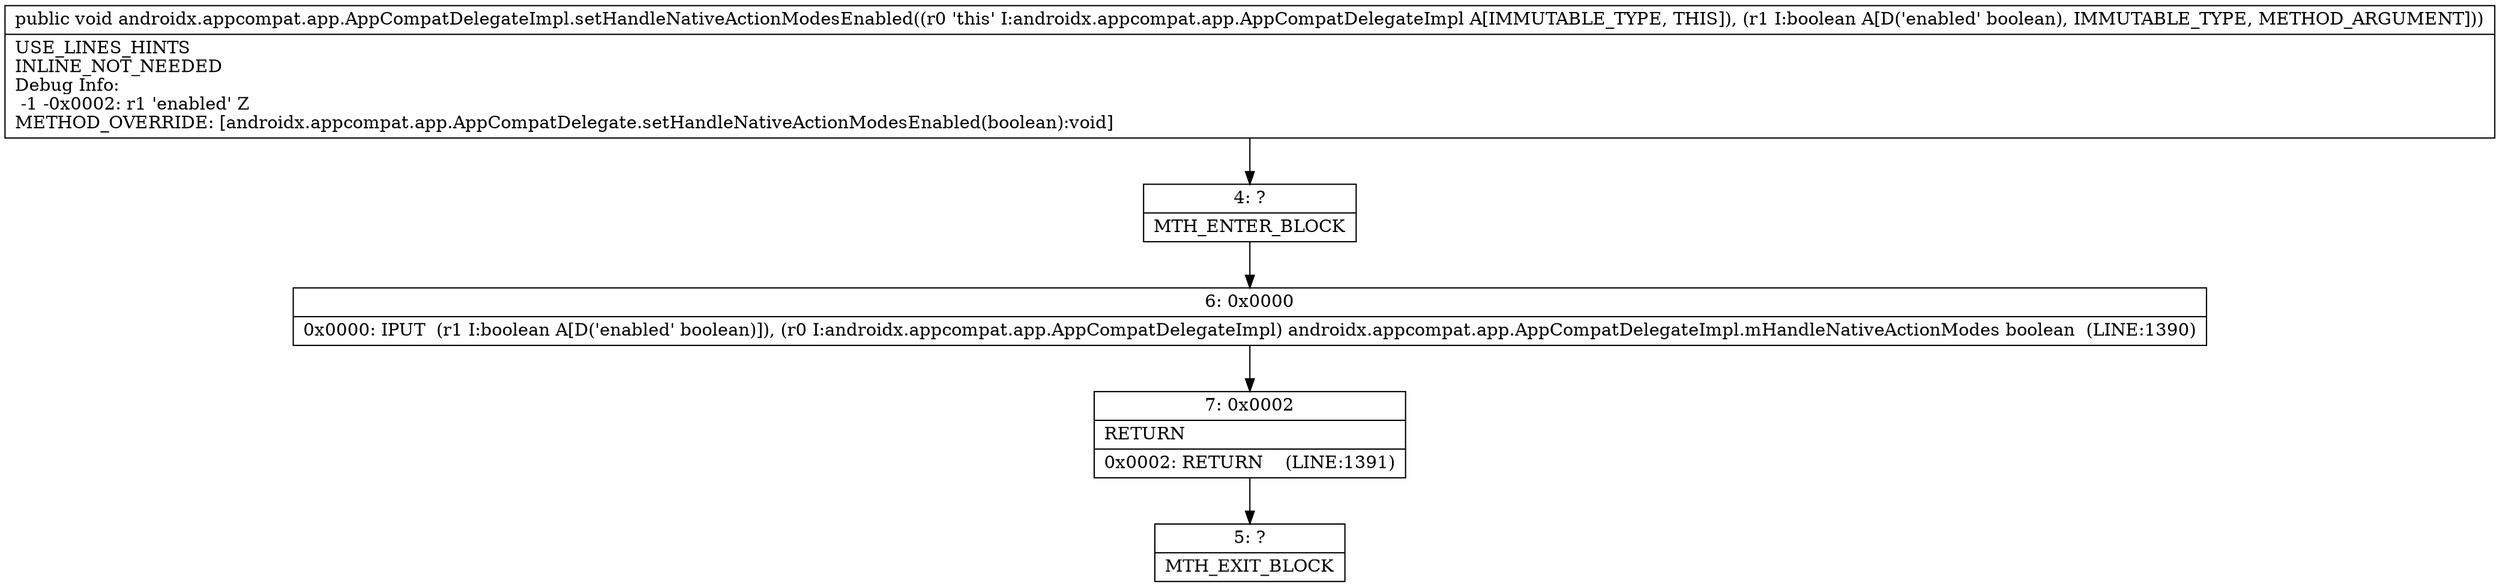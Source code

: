 digraph "CFG forandroidx.appcompat.app.AppCompatDelegateImpl.setHandleNativeActionModesEnabled(Z)V" {
Node_4 [shape=record,label="{4\:\ ?|MTH_ENTER_BLOCK\l}"];
Node_6 [shape=record,label="{6\:\ 0x0000|0x0000: IPUT  (r1 I:boolean A[D('enabled' boolean)]), (r0 I:androidx.appcompat.app.AppCompatDelegateImpl) androidx.appcompat.app.AppCompatDelegateImpl.mHandleNativeActionModes boolean  (LINE:1390)\l}"];
Node_7 [shape=record,label="{7\:\ 0x0002|RETURN\l|0x0002: RETURN    (LINE:1391)\l}"];
Node_5 [shape=record,label="{5\:\ ?|MTH_EXIT_BLOCK\l}"];
MethodNode[shape=record,label="{public void androidx.appcompat.app.AppCompatDelegateImpl.setHandleNativeActionModesEnabled((r0 'this' I:androidx.appcompat.app.AppCompatDelegateImpl A[IMMUTABLE_TYPE, THIS]), (r1 I:boolean A[D('enabled' boolean), IMMUTABLE_TYPE, METHOD_ARGUMENT]))  | USE_LINES_HINTS\lINLINE_NOT_NEEDED\lDebug Info:\l  \-1 \-0x0002: r1 'enabled' Z\lMETHOD_OVERRIDE: [androidx.appcompat.app.AppCompatDelegate.setHandleNativeActionModesEnabled(boolean):void]\l}"];
MethodNode -> Node_4;Node_4 -> Node_6;
Node_6 -> Node_7;
Node_7 -> Node_5;
}

